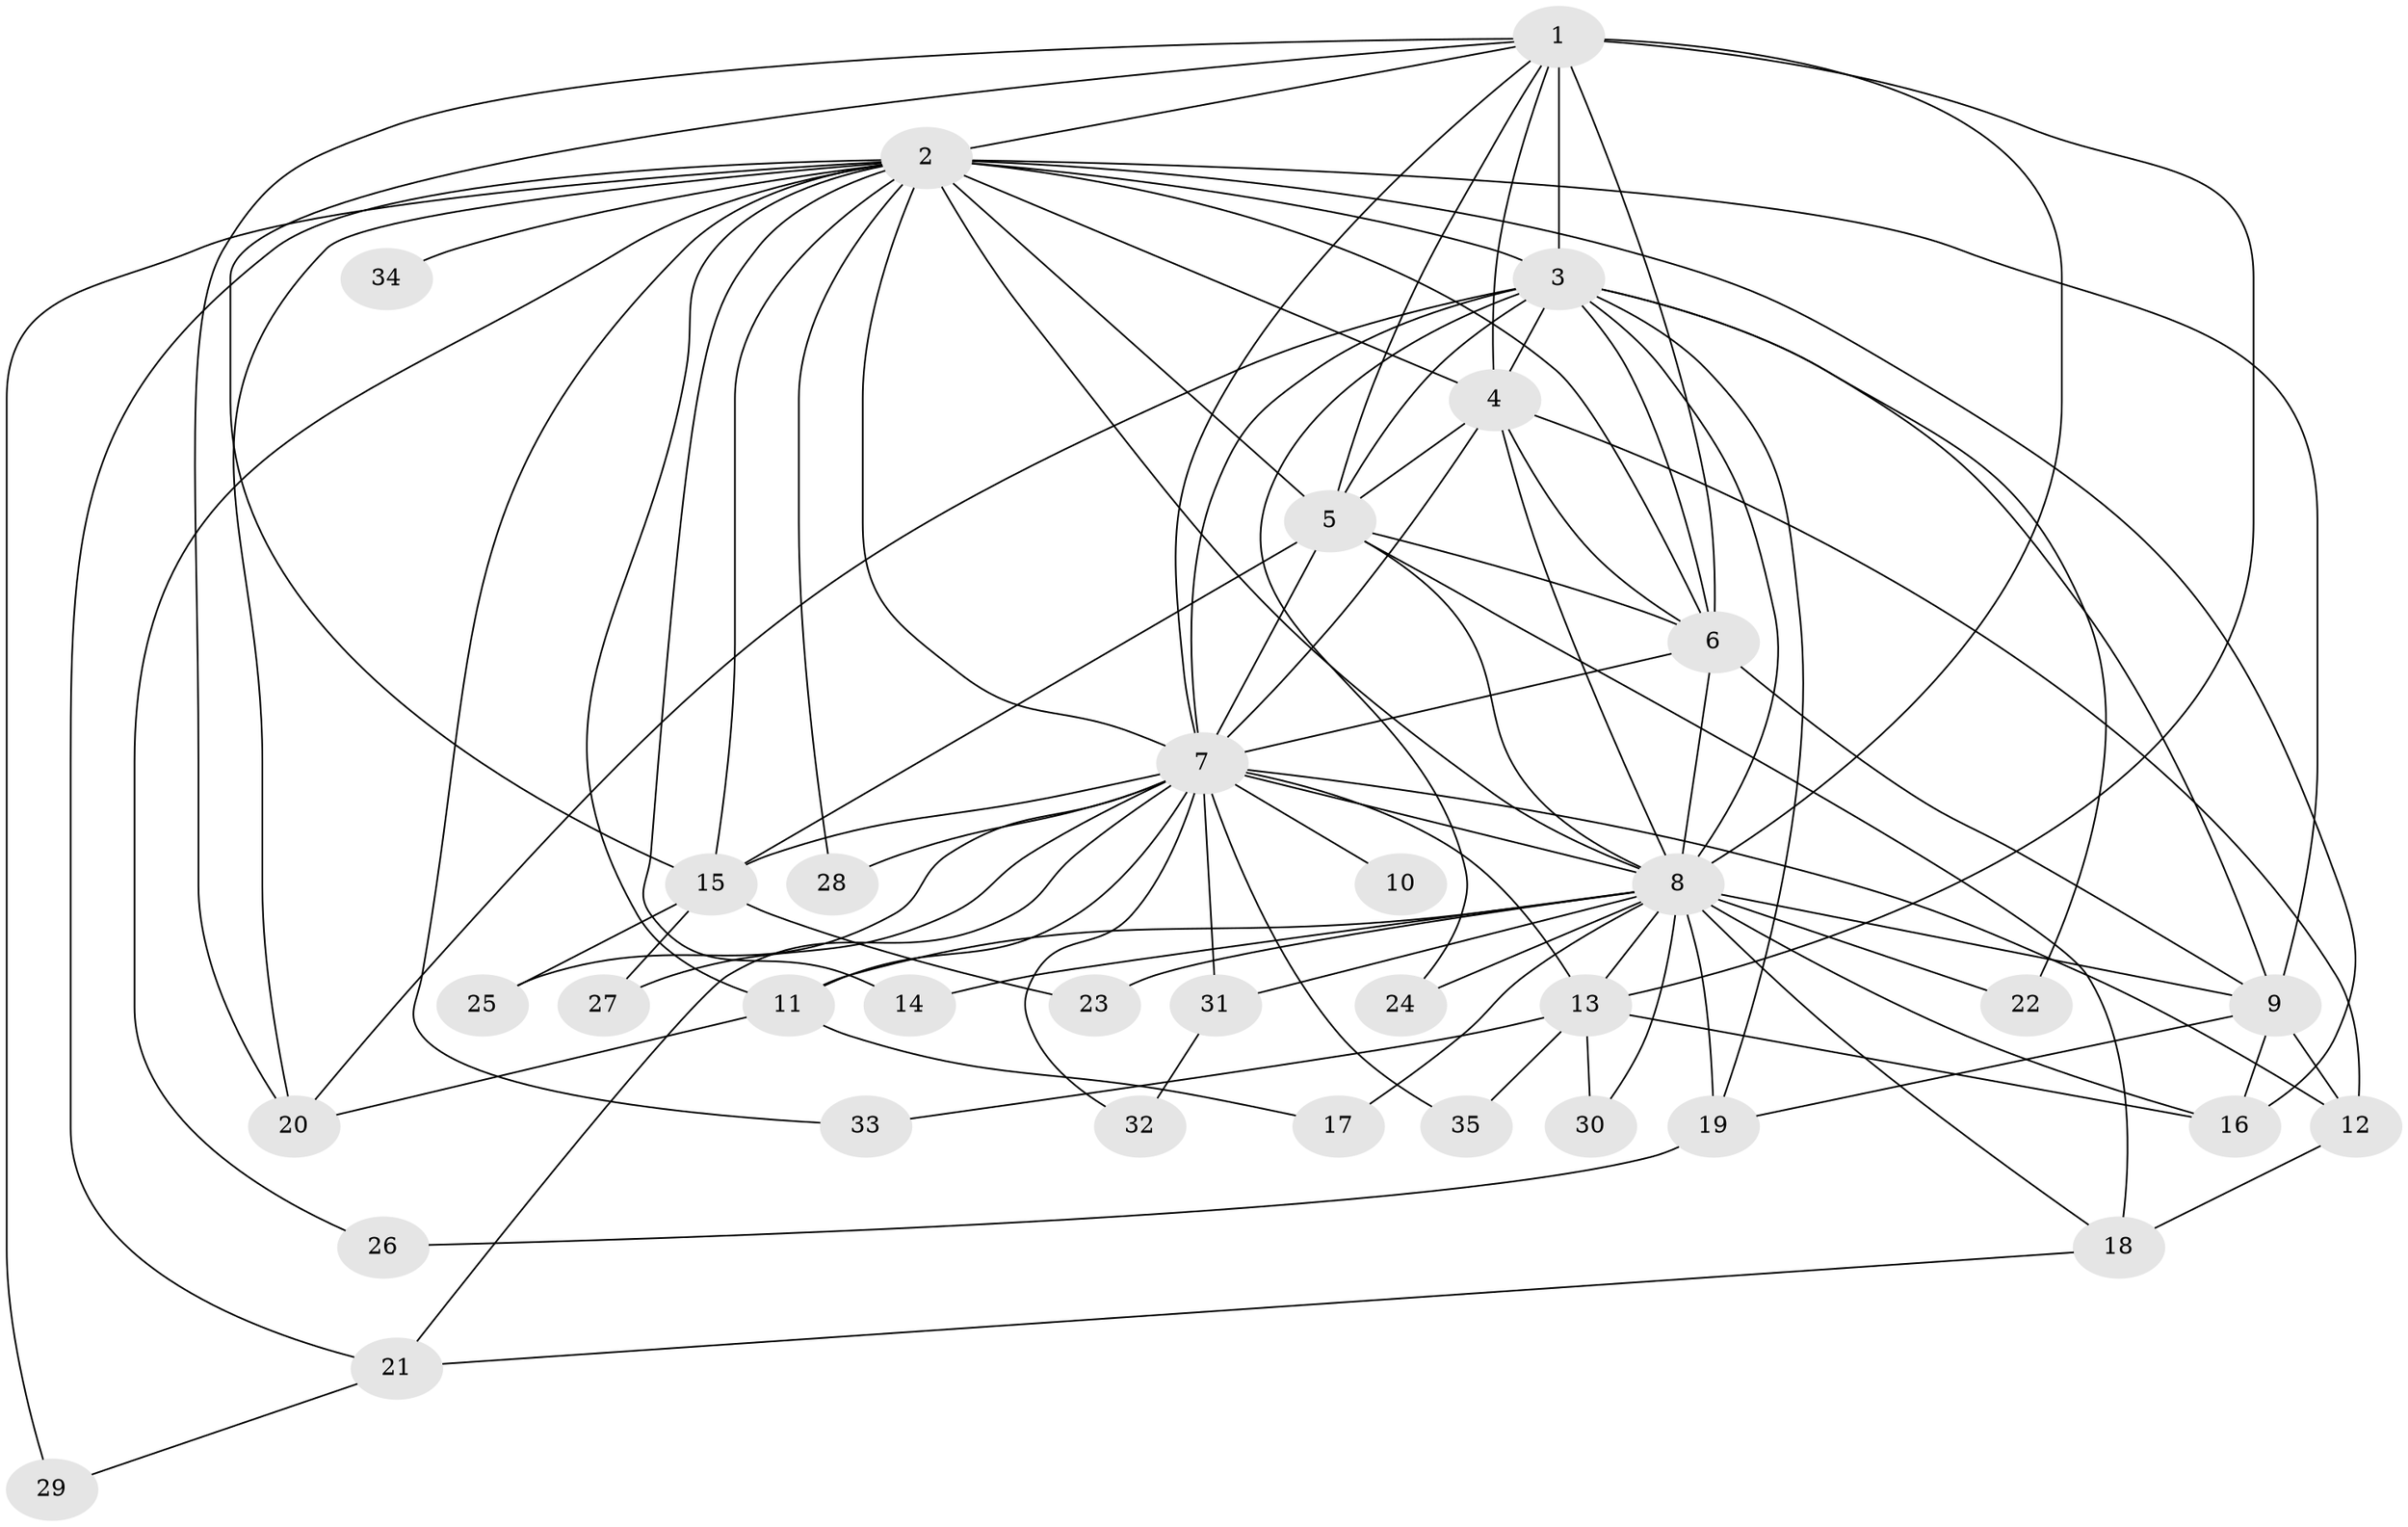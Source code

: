// original degree distribution, {17: 0.014285714285714285, 27: 0.014285714285714285, 13: 0.014285714285714285, 14: 0.02857142857142857, 19: 0.014285714285714285, 15: 0.014285714285714285, 24: 0.014285714285714285, 26: 0.014285714285714285, 18: 0.014285714285714285, 2: 0.6142857142857143, 3: 0.17142857142857143, 5: 0.014285714285714285, 4: 0.05714285714285714}
// Generated by graph-tools (version 1.1) at 2025/34/03/09/25 02:34:43]
// undirected, 35 vertices, 94 edges
graph export_dot {
graph [start="1"]
  node [color=gray90,style=filled];
  1;
  2;
  3;
  4;
  5;
  6;
  7;
  8;
  9;
  10;
  11;
  12;
  13;
  14;
  15;
  16;
  17;
  18;
  19;
  20;
  21;
  22;
  23;
  24;
  25;
  26;
  27;
  28;
  29;
  30;
  31;
  32;
  33;
  34;
  35;
  1 -- 2 [weight=3.0];
  1 -- 3 [weight=8.0];
  1 -- 4 [weight=2.0];
  1 -- 5 [weight=4.0];
  1 -- 6 [weight=3.0];
  1 -- 7 [weight=2.0];
  1 -- 8 [weight=3.0];
  1 -- 13 [weight=3.0];
  1 -- 15 [weight=2.0];
  1 -- 20 [weight=1.0];
  2 -- 3 [weight=3.0];
  2 -- 4 [weight=1.0];
  2 -- 5 [weight=2.0];
  2 -- 6 [weight=1.0];
  2 -- 7 [weight=1.0];
  2 -- 8 [weight=1.0];
  2 -- 9 [weight=1.0];
  2 -- 11 [weight=1.0];
  2 -- 14 [weight=1.0];
  2 -- 15 [weight=3.0];
  2 -- 16 [weight=1.0];
  2 -- 20 [weight=1.0];
  2 -- 21 [weight=1.0];
  2 -- 26 [weight=1.0];
  2 -- 28 [weight=1.0];
  2 -- 29 [weight=1.0];
  2 -- 33 [weight=1.0];
  2 -- 34 [weight=1.0];
  3 -- 4 [weight=3.0];
  3 -- 5 [weight=2.0];
  3 -- 6 [weight=1.0];
  3 -- 7 [weight=2.0];
  3 -- 8 [weight=2.0];
  3 -- 9 [weight=1.0];
  3 -- 19 [weight=2.0];
  3 -- 20 [weight=1.0];
  3 -- 22 [weight=1.0];
  3 -- 24 [weight=1.0];
  4 -- 5 [weight=3.0];
  4 -- 6 [weight=1.0];
  4 -- 7 [weight=1.0];
  4 -- 8 [weight=1.0];
  4 -- 12 [weight=2.0];
  5 -- 6 [weight=2.0];
  5 -- 7 [weight=3.0];
  5 -- 8 [weight=2.0];
  5 -- 15 [weight=8.0];
  5 -- 18 [weight=3.0];
  6 -- 7 [weight=1.0];
  6 -- 8 [weight=1.0];
  6 -- 9 [weight=5.0];
  7 -- 8 [weight=1.0];
  7 -- 10 [weight=1.0];
  7 -- 11 [weight=1.0];
  7 -- 12 [weight=1.0];
  7 -- 13 [weight=1.0];
  7 -- 15 [weight=1.0];
  7 -- 21 [weight=1.0];
  7 -- 25 [weight=1.0];
  7 -- 27 [weight=1.0];
  7 -- 28 [weight=1.0];
  7 -- 31 [weight=1.0];
  7 -- 32 [weight=1.0];
  7 -- 35 [weight=1.0];
  8 -- 9 [weight=2.0];
  8 -- 11 [weight=1.0];
  8 -- 13 [weight=1.0];
  8 -- 14 [weight=1.0];
  8 -- 16 [weight=1.0];
  8 -- 17 [weight=1.0];
  8 -- 18 [weight=2.0];
  8 -- 19 [weight=1.0];
  8 -- 22 [weight=1.0];
  8 -- 23 [weight=1.0];
  8 -- 24 [weight=1.0];
  8 -- 30 [weight=1.0];
  8 -- 31 [weight=1.0];
  9 -- 12 [weight=1.0];
  9 -- 16 [weight=2.0];
  9 -- 19 [weight=1.0];
  11 -- 17 [weight=1.0];
  11 -- 20 [weight=1.0];
  12 -- 18 [weight=1.0];
  13 -- 16 [weight=1.0];
  13 -- 30 [weight=1.0];
  13 -- 33 [weight=1.0];
  13 -- 35 [weight=1.0];
  15 -- 23 [weight=1.0];
  15 -- 25 [weight=1.0];
  15 -- 27 [weight=1.0];
  18 -- 21 [weight=1.0];
  19 -- 26 [weight=1.0];
  21 -- 29 [weight=1.0];
  31 -- 32 [weight=1.0];
}
